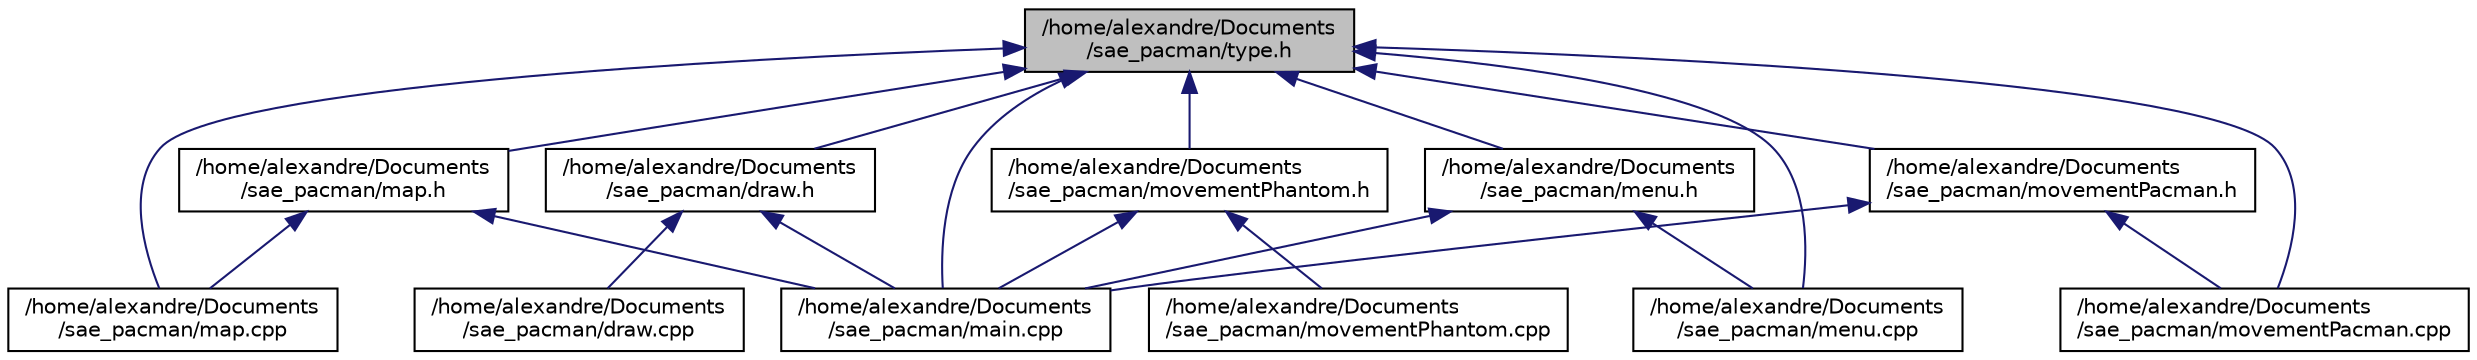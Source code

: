 digraph "/home/alexandre/Documents/sae_pacman/type.h"
{
 // LATEX_PDF_SIZE
  edge [fontname="Helvetica",fontsize="10",labelfontname="Helvetica",labelfontsize="10"];
  node [fontname="Helvetica",fontsize="10",shape=record];
  Node1 [label="/home/alexandre/Documents\l/sae_pacman/type.h",height=0.2,width=0.4,color="black", fillcolor="grey75", style="filled", fontcolor="black",tooltip=" "];
  Node1 -> Node2 [dir="back",color="midnightblue",fontsize="10",style="solid",fontname="Helvetica"];
  Node2 [label="/home/alexandre/Documents\l/sae_pacman/draw.h",height=0.2,width=0.4,color="black", fillcolor="white", style="filled",URL="$draw_8h.html",tooltip=" "];
  Node2 -> Node3 [dir="back",color="midnightblue",fontsize="10",style="solid",fontname="Helvetica"];
  Node3 [label="/home/alexandre/Documents\l/sae_pacman/draw.cpp",height=0.2,width=0.4,color="black", fillcolor="white", style="filled",URL="$draw_8cpp.html",tooltip=" "];
  Node2 -> Node4 [dir="back",color="midnightblue",fontsize="10",style="solid",fontname="Helvetica"];
  Node4 [label="/home/alexandre/Documents\l/sae_pacman/main.cpp",height=0.2,width=0.4,color="black", fillcolor="white", style="filled",URL="$main_8cpp.html",tooltip=" "];
  Node1 -> Node4 [dir="back",color="midnightblue",fontsize="10",style="solid",fontname="Helvetica"];
  Node1 -> Node5 [dir="back",color="midnightblue",fontsize="10",style="solid",fontname="Helvetica"];
  Node5 [label="/home/alexandre/Documents\l/sae_pacman/map.cpp",height=0.2,width=0.4,color="black", fillcolor="white", style="filled",URL="$map_8cpp.html",tooltip=" "];
  Node1 -> Node6 [dir="back",color="midnightblue",fontsize="10",style="solid",fontname="Helvetica"];
  Node6 [label="/home/alexandre/Documents\l/sae_pacman/map.h",height=0.2,width=0.4,color="black", fillcolor="white", style="filled",URL="$map_8h.html",tooltip=" "];
  Node6 -> Node4 [dir="back",color="midnightblue",fontsize="10",style="solid",fontname="Helvetica"];
  Node6 -> Node5 [dir="back",color="midnightblue",fontsize="10",style="solid",fontname="Helvetica"];
  Node1 -> Node7 [dir="back",color="midnightblue",fontsize="10",style="solid",fontname="Helvetica"];
  Node7 [label="/home/alexandre/Documents\l/sae_pacman/menu.cpp",height=0.2,width=0.4,color="black", fillcolor="white", style="filled",URL="$menu_8cpp.html",tooltip=" "];
  Node1 -> Node8 [dir="back",color="midnightblue",fontsize="10",style="solid",fontname="Helvetica"];
  Node8 [label="/home/alexandre/Documents\l/sae_pacman/menu.h",height=0.2,width=0.4,color="black", fillcolor="white", style="filled",URL="$menu_8h.html",tooltip=" "];
  Node8 -> Node4 [dir="back",color="midnightblue",fontsize="10",style="solid",fontname="Helvetica"];
  Node8 -> Node7 [dir="back",color="midnightblue",fontsize="10",style="solid",fontname="Helvetica"];
  Node1 -> Node9 [dir="back",color="midnightblue",fontsize="10",style="solid",fontname="Helvetica"];
  Node9 [label="/home/alexandre/Documents\l/sae_pacman/movementPacman.cpp",height=0.2,width=0.4,color="black", fillcolor="white", style="filled",URL="$movement_pacman_8cpp.html",tooltip=" "];
  Node1 -> Node10 [dir="back",color="midnightblue",fontsize="10",style="solid",fontname="Helvetica"];
  Node10 [label="/home/alexandre/Documents\l/sae_pacman/movementPacman.h",height=0.2,width=0.4,color="black", fillcolor="white", style="filled",URL="$movement_pacman_8h.html",tooltip=" "];
  Node10 -> Node4 [dir="back",color="midnightblue",fontsize="10",style="solid",fontname="Helvetica"];
  Node10 -> Node9 [dir="back",color="midnightblue",fontsize="10",style="solid",fontname="Helvetica"];
  Node1 -> Node11 [dir="back",color="midnightblue",fontsize="10",style="solid",fontname="Helvetica"];
  Node11 [label="/home/alexandre/Documents\l/sae_pacman/movementPhantom.h",height=0.2,width=0.4,color="black", fillcolor="white", style="filled",URL="$movement_phantom_8h.html",tooltip=" "];
  Node11 -> Node4 [dir="back",color="midnightblue",fontsize="10",style="solid",fontname="Helvetica"];
  Node11 -> Node12 [dir="back",color="midnightblue",fontsize="10",style="solid",fontname="Helvetica"];
  Node12 [label="/home/alexandre/Documents\l/sae_pacman/movementPhantom.cpp",height=0.2,width=0.4,color="black", fillcolor="white", style="filled",URL="$movement_phantom_8cpp.html",tooltip=" "];
}
